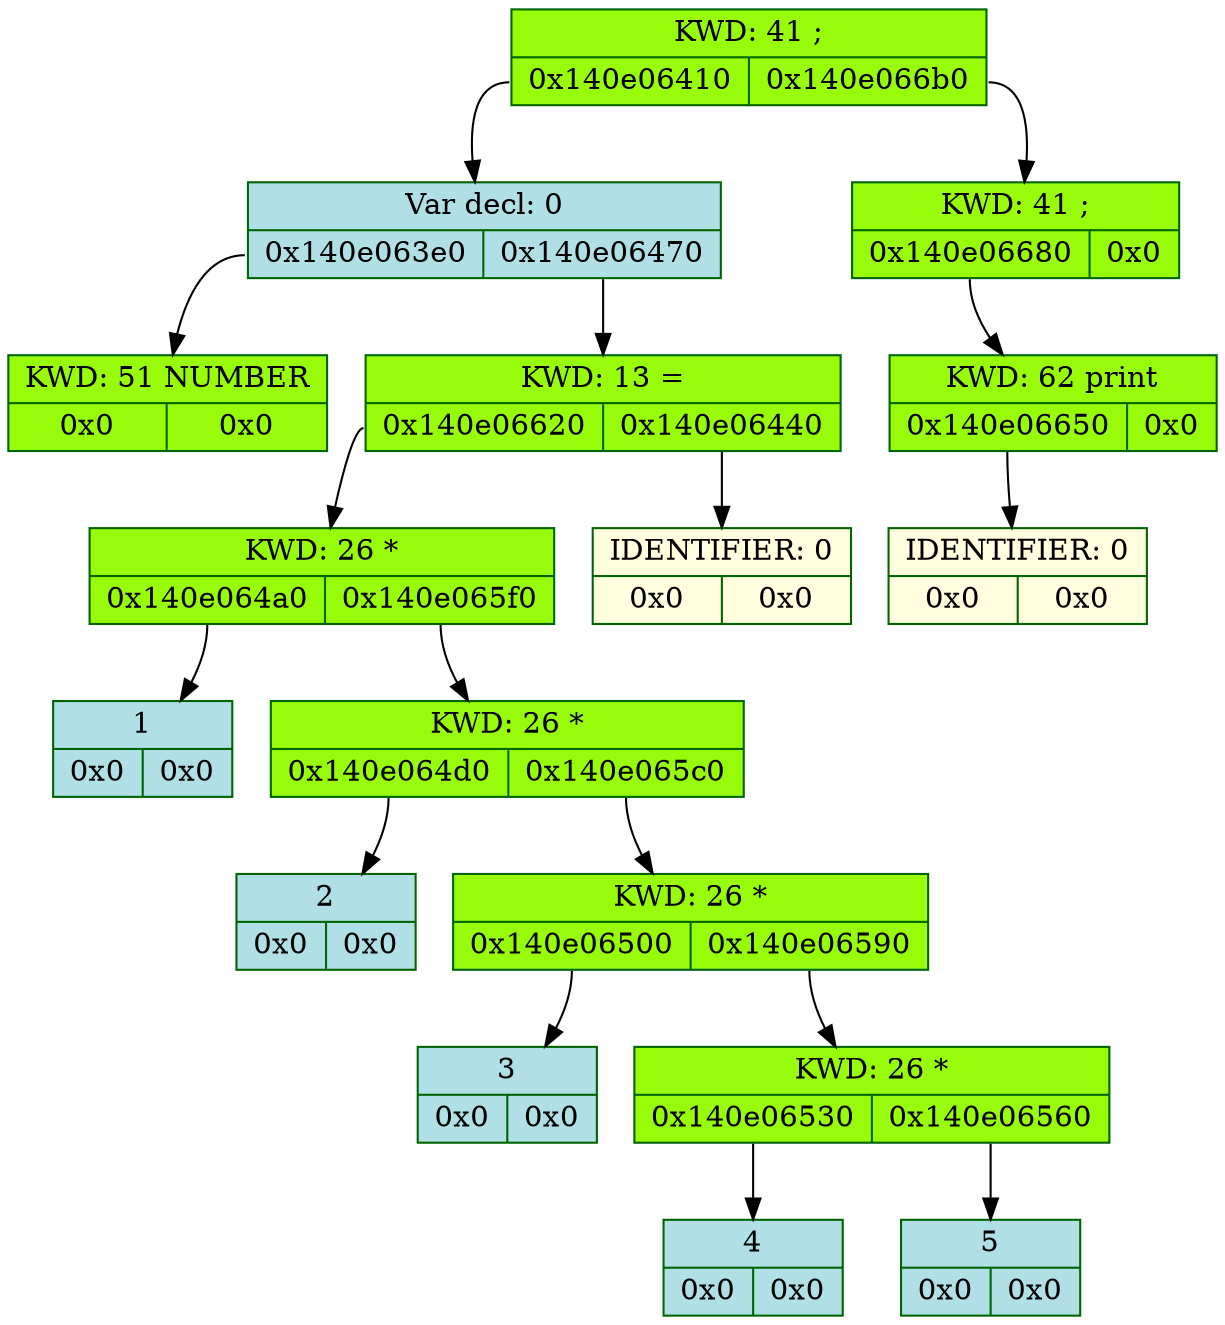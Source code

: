 digraph D{
	rankdir = TB

	node_5383415520 [color = "darkgreen", style = "filled", shape = "record", fillcolor = "#98FB9" label = "{KWD: 41 ;  | {<fl5383415520> 0x140e06410 | <fr5383415520> 0x140e066b0}}"]
	node_5383415520: <fl5383415520> -> node_5383414800 [color = "black", arrowhead = "normal", label = ""]
	node_5383414800 [color = "darkgreen", style = "filled", shape = "record", fillcolor = "#B0E0E6" label = "{Var decl: 0 | {<fl5383414800> 0x140e063e0 | <fr5383414800> 0x140e06470}}"]
	node_5383414800: <fl5383414800> -> node_5383414752 [color = "black", arrowhead = "normal", label = ""]
	node_5383414752 [color = "darkgreen", style = "filled", shape = "record", fillcolor = "#98FB9" label = "{KWD: 51 NUMBER  | {<fl5383414752> 0x0 | <fr5383414752> 0x0}}"]
	node_5383414800: <fr5383414800> -> node_5383414896 [color = "black", arrowhead = "normal", label = ""]
	node_5383414896 [color = "darkgreen", style = "filled", shape = "record", fillcolor = "#98FB9" label = "{KWD: 13 =  | {<fl5383414896> 0x140e06620 | <fr5383414896> 0x140e06440}}"]
	node_5383414896: <fl5383414896> -> node_5383415328 [color = "black", arrowhead = "normal", label = ""]
	node_5383415328 [color = "darkgreen", style = "filled", shape = "record", fillcolor = "#98FB9" label = "{KWD: 26 *  | {<fl5383415328> 0x140e064a0 | <fr5383415328> 0x140e065f0}}"]
	node_5383415328: <fl5383415328> -> node_5383414944 [color = "black", arrowhead = "normal", label = ""]
	node_5383414944 [color = "darkgreen", style = "filled", shape = "record", fillcolor = "#B0E0E6" label = "{1  | {<fl5383414944> 0x0 | <fr5383414944> 0x0}}"]
	node_5383415328: <fr5383415328> -> node_5383415280 [color = "black", arrowhead = "normal", label = ""]
	node_5383415280 [color = "darkgreen", style = "filled", shape = "record", fillcolor = "#98FB9" label = "{KWD: 26 *  | {<fl5383415280> 0x140e064d0 | <fr5383415280> 0x140e065c0}}"]
	node_5383415280: <fl5383415280> -> node_5383414992 [color = "black", arrowhead = "normal", label = ""]
	node_5383414992 [color = "darkgreen", style = "filled", shape = "record", fillcolor = "#B0E0E6" label = "{2  | {<fl5383414992> 0x0 | <fr5383414992> 0x0}}"]
	node_5383415280: <fr5383415280> -> node_5383415232 [color = "black", arrowhead = "normal", label = ""]
	node_5383415232 [color = "darkgreen", style = "filled", shape = "record", fillcolor = "#98FB9" label = "{KWD: 26 *  | {<fl5383415232> 0x140e06500 | <fr5383415232> 0x140e06590}}"]
	node_5383415232: <fl5383415232> -> node_5383415040 [color = "black", arrowhead = "normal", label = ""]
	node_5383415040 [color = "darkgreen", style = "filled", shape = "record", fillcolor = "#B0E0E6" label = "{3  | {<fl5383415040> 0x0 | <fr5383415040> 0x0}}"]
	node_5383415232: <fr5383415232> -> node_5383415184 [color = "black", arrowhead = "normal", label = ""]
	node_5383415184 [color = "darkgreen", style = "filled", shape = "record", fillcolor = "#98FB9" label = "{KWD: 26 *  | {<fl5383415184> 0x140e06530 | <fr5383415184> 0x140e06560}}"]
	node_5383415184: <fl5383415184> -> node_5383415088 [color = "black", arrowhead = "normal", label = ""]
	node_5383415088 [color = "darkgreen", style = "filled", shape = "record", fillcolor = "#B0E0E6" label = "{4  | {<fl5383415088> 0x0 | <fr5383415088> 0x0}}"]
	node_5383415184: <fr5383415184> -> node_5383415136 [color = "black", arrowhead = "normal", label = ""]
	node_5383415136 [color = "darkgreen", style = "filled", shape = "record", fillcolor = "#B0E0E6" label = "{5  | {<fl5383415136> 0x0 | <fr5383415136> 0x0}}"]
	node_5383414896: <fr5383414896> -> node_5383414848 [color = "black", arrowhead = "normal", label = ""]
	node_5383414848 [color = "darkgreen", style = "filled", shape = "record", fillcolor = "#FFFFE0" label = "{IDENTIFIER: 0 | {<fl5383414848> 0x0 | <fr5383414848> 0x0}}"]
	node_5383415520: <fr5383415520> -> node_5383415472 [color = "black", arrowhead = "normal", label = ""]
	node_5383415472 [color = "darkgreen", style = "filled", shape = "record", fillcolor = "#98FB9" label = "{KWD: 41 ;  | {<fl5383415472> 0x140e06680 | <fr5383415472> 0x0}}"]
	node_5383415472: <fl5383415472> -> node_5383415424 [color = "black", arrowhead = "normal", label = ""]
	node_5383415424 [color = "darkgreen", style = "filled", shape = "record", fillcolor = "#98FB9" label = "{KWD: 62 print  | {<fl5383415424> 0x140e06650 | <fr5383415424> 0x0}}"]
	node_5383415424: <fl5383415424> -> node_5383415376 [color = "black", arrowhead = "normal", label = ""]
	node_5383415376 [color = "darkgreen", style = "filled", shape = "record", fillcolor = "#FFFFE0" label = "{IDENTIFIER: 0 | {<fl5383415376> 0x0 | <fr5383415376> 0x0}}"]
}